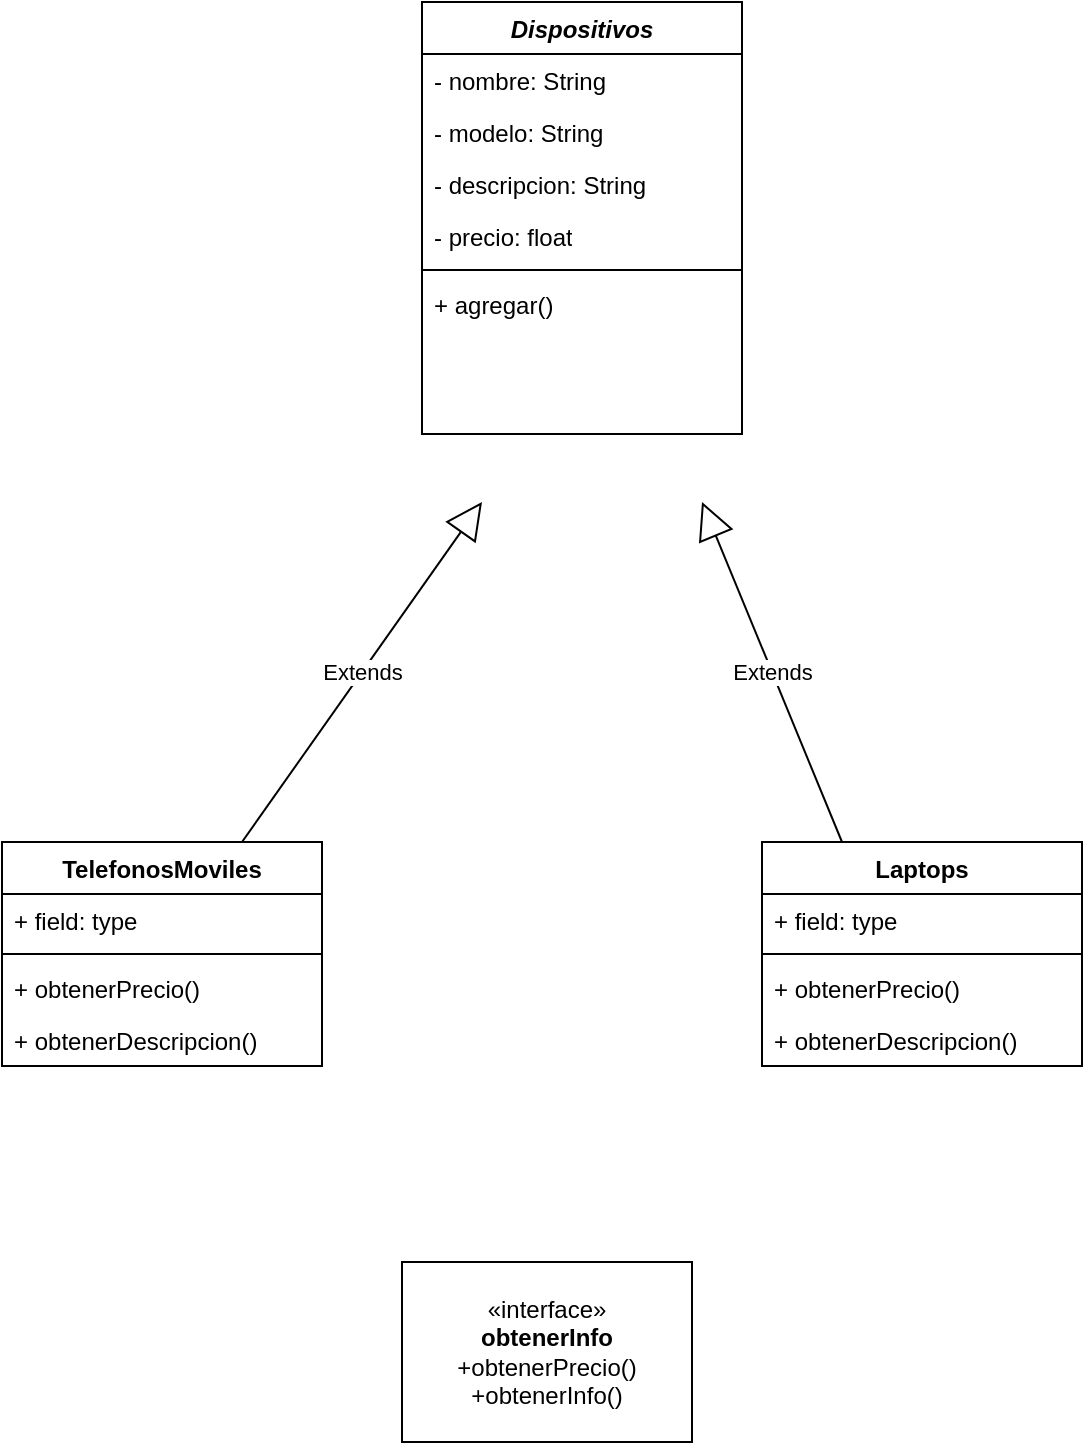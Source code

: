 <mxfile version="24.2.5" type="device">
  <diagram id="C5RBs43oDa-KdzZeNtuy" name="Page-1">
    <mxGraphModel dx="880" dy="523" grid="1" gridSize="10" guides="1" tooltips="1" connect="1" arrows="1" fold="1" page="1" pageScale="1" pageWidth="827" pageHeight="1169" math="0" shadow="0">
      <root>
        <mxCell id="WIyWlLk6GJQsqaUBKTNV-0" />
        <mxCell id="WIyWlLk6GJQsqaUBKTNV-1" parent="WIyWlLk6GJQsqaUBKTNV-0" />
        <mxCell id="WcHQPl04tfj4n6ZJyc4R-0" value="&lt;i&gt;Dispositivos&lt;/i&gt;" style="swimlane;fontStyle=1;align=center;verticalAlign=top;childLayout=stackLayout;horizontal=1;startSize=26;horizontalStack=0;resizeParent=1;resizeParentMax=0;resizeLast=0;collapsible=1;marginBottom=0;whiteSpace=wrap;html=1;" vertex="1" parent="WIyWlLk6GJQsqaUBKTNV-1">
          <mxGeometry x="390" y="30" width="160" height="216" as="geometry" />
        </mxCell>
        <mxCell id="WcHQPl04tfj4n6ZJyc4R-1" value="- nombre: String" style="text;strokeColor=none;fillColor=none;align=left;verticalAlign=top;spacingLeft=4;spacingRight=4;overflow=hidden;rotatable=0;points=[[0,0.5],[1,0.5]];portConstraint=eastwest;whiteSpace=wrap;html=1;" vertex="1" parent="WcHQPl04tfj4n6ZJyc4R-0">
          <mxGeometry y="26" width="160" height="26" as="geometry" />
        </mxCell>
        <mxCell id="WcHQPl04tfj4n6ZJyc4R-6" value="- modelo: String" style="text;strokeColor=none;fillColor=none;align=left;verticalAlign=top;spacingLeft=4;spacingRight=4;overflow=hidden;rotatable=0;points=[[0,0.5],[1,0.5]];portConstraint=eastwest;whiteSpace=wrap;html=1;" vertex="1" parent="WcHQPl04tfj4n6ZJyc4R-0">
          <mxGeometry y="52" width="160" height="26" as="geometry" />
        </mxCell>
        <mxCell id="WcHQPl04tfj4n6ZJyc4R-5" value="- descripcion: String" style="text;strokeColor=none;fillColor=none;align=left;verticalAlign=top;spacingLeft=4;spacingRight=4;overflow=hidden;rotatable=0;points=[[0,0.5],[1,0.5]];portConstraint=eastwest;whiteSpace=wrap;html=1;" vertex="1" parent="WcHQPl04tfj4n6ZJyc4R-0">
          <mxGeometry y="78" width="160" height="26" as="geometry" />
        </mxCell>
        <mxCell id="WcHQPl04tfj4n6ZJyc4R-4" value="- precio: float" style="text;strokeColor=none;fillColor=none;align=left;verticalAlign=top;spacingLeft=4;spacingRight=4;overflow=hidden;rotatable=0;points=[[0,0.5],[1,0.5]];portConstraint=eastwest;whiteSpace=wrap;html=1;" vertex="1" parent="WcHQPl04tfj4n6ZJyc4R-0">
          <mxGeometry y="104" width="160" height="26" as="geometry" />
        </mxCell>
        <mxCell id="WcHQPl04tfj4n6ZJyc4R-2" value="" style="line;strokeWidth=1;fillColor=none;align=left;verticalAlign=middle;spacingTop=-1;spacingLeft=3;spacingRight=3;rotatable=0;labelPosition=right;points=[];portConstraint=eastwest;strokeColor=inherit;" vertex="1" parent="WcHQPl04tfj4n6ZJyc4R-0">
          <mxGeometry y="130" width="160" height="8" as="geometry" />
        </mxCell>
        <mxCell id="WcHQPl04tfj4n6ZJyc4R-3" value="+ agregar()" style="text;strokeColor=none;fillColor=none;align=left;verticalAlign=top;spacingLeft=4;spacingRight=4;overflow=hidden;rotatable=0;points=[[0,0.5],[1,0.5]];portConstraint=eastwest;whiteSpace=wrap;html=1;" vertex="1" parent="WcHQPl04tfj4n6ZJyc4R-0">
          <mxGeometry y="138" width="160" height="26" as="geometry" />
        </mxCell>
        <mxCell id="WcHQPl04tfj4n6ZJyc4R-22" style="text;strokeColor=none;fillColor=none;align=left;verticalAlign=top;spacingLeft=4;spacingRight=4;overflow=hidden;rotatable=0;points=[[0,0.5],[1,0.5]];portConstraint=eastwest;whiteSpace=wrap;html=1;" vertex="1" parent="WcHQPl04tfj4n6ZJyc4R-0">
          <mxGeometry y="164" width="160" height="26" as="geometry" />
        </mxCell>
        <mxCell id="WcHQPl04tfj4n6ZJyc4R-23" style="text;strokeColor=none;fillColor=none;align=left;verticalAlign=top;spacingLeft=4;spacingRight=4;overflow=hidden;rotatable=0;points=[[0,0.5],[1,0.5]];portConstraint=eastwest;whiteSpace=wrap;html=1;" vertex="1" parent="WcHQPl04tfj4n6ZJyc4R-0">
          <mxGeometry y="190" width="160" height="26" as="geometry" />
        </mxCell>
        <mxCell id="WcHQPl04tfj4n6ZJyc4R-7" value="«interface»&lt;br&gt;&lt;b&gt;obtenerInfo&lt;/b&gt;&lt;div&gt;+obtenerPrecio()&lt;/div&gt;&lt;div&gt;+obtenerInfo()&lt;/div&gt;" style="html=1;whiteSpace=wrap;" vertex="1" parent="WIyWlLk6GJQsqaUBKTNV-1">
          <mxGeometry x="380" y="660" width="145" height="90" as="geometry" />
        </mxCell>
        <mxCell id="WcHQPl04tfj4n6ZJyc4R-9" value="TelefonosMoviles" style="swimlane;fontStyle=1;align=center;verticalAlign=top;childLayout=stackLayout;horizontal=1;startSize=26;horizontalStack=0;resizeParent=1;resizeParentMax=0;resizeLast=0;collapsible=1;marginBottom=0;whiteSpace=wrap;html=1;" vertex="1" parent="WIyWlLk6GJQsqaUBKTNV-1">
          <mxGeometry x="180" y="450" width="160" height="112" as="geometry" />
        </mxCell>
        <mxCell id="WcHQPl04tfj4n6ZJyc4R-10" value="+ field: type" style="text;strokeColor=none;fillColor=none;align=left;verticalAlign=top;spacingLeft=4;spacingRight=4;overflow=hidden;rotatable=0;points=[[0,0.5],[1,0.5]];portConstraint=eastwest;whiteSpace=wrap;html=1;" vertex="1" parent="WcHQPl04tfj4n6ZJyc4R-9">
          <mxGeometry y="26" width="160" height="26" as="geometry" />
        </mxCell>
        <mxCell id="WcHQPl04tfj4n6ZJyc4R-11" value="" style="line;strokeWidth=1;fillColor=none;align=left;verticalAlign=middle;spacingTop=-1;spacingLeft=3;spacingRight=3;rotatable=0;labelPosition=right;points=[];portConstraint=eastwest;strokeColor=inherit;" vertex="1" parent="WcHQPl04tfj4n6ZJyc4R-9">
          <mxGeometry y="52" width="160" height="8" as="geometry" />
        </mxCell>
        <mxCell id="WcHQPl04tfj4n6ZJyc4R-12" value="+ obtenerPrecio()" style="text;strokeColor=none;fillColor=none;align=left;verticalAlign=top;spacingLeft=4;spacingRight=4;overflow=hidden;rotatable=0;points=[[0,0.5],[1,0.5]];portConstraint=eastwest;whiteSpace=wrap;html=1;" vertex="1" parent="WcHQPl04tfj4n6ZJyc4R-9">
          <mxGeometry y="60" width="160" height="26" as="geometry" />
        </mxCell>
        <mxCell id="WcHQPl04tfj4n6ZJyc4R-24" value="+ obtenerDescripcion()" style="text;strokeColor=none;fillColor=none;align=left;verticalAlign=top;spacingLeft=4;spacingRight=4;overflow=hidden;rotatable=0;points=[[0,0.5],[1,0.5]];portConstraint=eastwest;whiteSpace=wrap;html=1;" vertex="1" parent="WcHQPl04tfj4n6ZJyc4R-9">
          <mxGeometry y="86" width="160" height="26" as="geometry" />
        </mxCell>
        <mxCell id="WcHQPl04tfj4n6ZJyc4R-13" value="Laptops" style="swimlane;fontStyle=1;align=center;verticalAlign=top;childLayout=stackLayout;horizontal=1;startSize=26;horizontalStack=0;resizeParent=1;resizeParentMax=0;resizeLast=0;collapsible=1;marginBottom=0;whiteSpace=wrap;html=1;" vertex="1" parent="WIyWlLk6GJQsqaUBKTNV-1">
          <mxGeometry x="560" y="450" width="160" height="112" as="geometry" />
        </mxCell>
        <mxCell id="WcHQPl04tfj4n6ZJyc4R-14" value="+ field: type" style="text;strokeColor=none;fillColor=none;align=left;verticalAlign=top;spacingLeft=4;spacingRight=4;overflow=hidden;rotatable=0;points=[[0,0.5],[1,0.5]];portConstraint=eastwest;whiteSpace=wrap;html=1;" vertex="1" parent="WcHQPl04tfj4n6ZJyc4R-13">
          <mxGeometry y="26" width="160" height="26" as="geometry" />
        </mxCell>
        <mxCell id="WcHQPl04tfj4n6ZJyc4R-15" value="" style="line;strokeWidth=1;fillColor=none;align=left;verticalAlign=middle;spacingTop=-1;spacingLeft=3;spacingRight=3;rotatable=0;labelPosition=right;points=[];portConstraint=eastwest;strokeColor=inherit;" vertex="1" parent="WcHQPl04tfj4n6ZJyc4R-13">
          <mxGeometry y="52" width="160" height="8" as="geometry" />
        </mxCell>
        <mxCell id="WcHQPl04tfj4n6ZJyc4R-16" value="+ obtenerPrecio()" style="text;strokeColor=none;fillColor=none;align=left;verticalAlign=top;spacingLeft=4;spacingRight=4;overflow=hidden;rotatable=0;points=[[0,0.5],[1,0.5]];portConstraint=eastwest;whiteSpace=wrap;html=1;" vertex="1" parent="WcHQPl04tfj4n6ZJyc4R-13">
          <mxGeometry y="60" width="160" height="26" as="geometry" />
        </mxCell>
        <mxCell id="WcHQPl04tfj4n6ZJyc4R-25" value="+ obtenerDescripcion()" style="text;strokeColor=none;fillColor=none;align=left;verticalAlign=top;spacingLeft=4;spacingRight=4;overflow=hidden;rotatable=0;points=[[0,0.5],[1,0.5]];portConstraint=eastwest;whiteSpace=wrap;html=1;" vertex="1" parent="WcHQPl04tfj4n6ZJyc4R-13">
          <mxGeometry y="86" width="160" height="26" as="geometry" />
        </mxCell>
        <mxCell id="WcHQPl04tfj4n6ZJyc4R-17" value="Extends" style="endArrow=block;endSize=16;endFill=0;html=1;rounded=0;exitX=0.75;exitY=0;exitDx=0;exitDy=0;" edge="1" parent="WIyWlLk6GJQsqaUBKTNV-1" source="WcHQPl04tfj4n6ZJyc4R-9">
          <mxGeometry width="160" relative="1" as="geometry">
            <mxPoint x="150" y="350" as="sourcePoint" />
            <mxPoint x="420" y="280" as="targetPoint" />
          </mxGeometry>
        </mxCell>
        <mxCell id="WcHQPl04tfj4n6ZJyc4R-18" value="Extends" style="endArrow=block;endSize=16;endFill=0;html=1;rounded=0;exitX=0.25;exitY=0;exitDx=0;exitDy=0;" edge="1" parent="WIyWlLk6GJQsqaUBKTNV-1" source="WcHQPl04tfj4n6ZJyc4R-13">
          <mxGeometry width="160" relative="1" as="geometry">
            <mxPoint x="670" y="350" as="sourcePoint" />
            <mxPoint x="530" y="280" as="targetPoint" />
          </mxGeometry>
        </mxCell>
      </root>
    </mxGraphModel>
  </diagram>
</mxfile>
